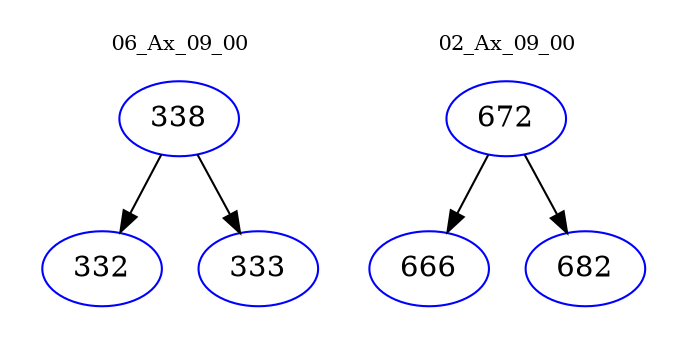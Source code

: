 digraph{
subgraph cluster_0 {
color = white
label = "06_Ax_09_00";
fontsize=10;
T0_338 [label="338", color="blue"]
T0_338 -> T0_332 [color="black"]
T0_332 [label="332", color="blue"]
T0_338 -> T0_333 [color="black"]
T0_333 [label="333", color="blue"]
}
subgraph cluster_1 {
color = white
label = "02_Ax_09_00";
fontsize=10;
T1_672 [label="672", color="blue"]
T1_672 -> T1_666 [color="black"]
T1_666 [label="666", color="blue"]
T1_672 -> T1_682 [color="black"]
T1_682 [label="682", color="blue"]
}
}
